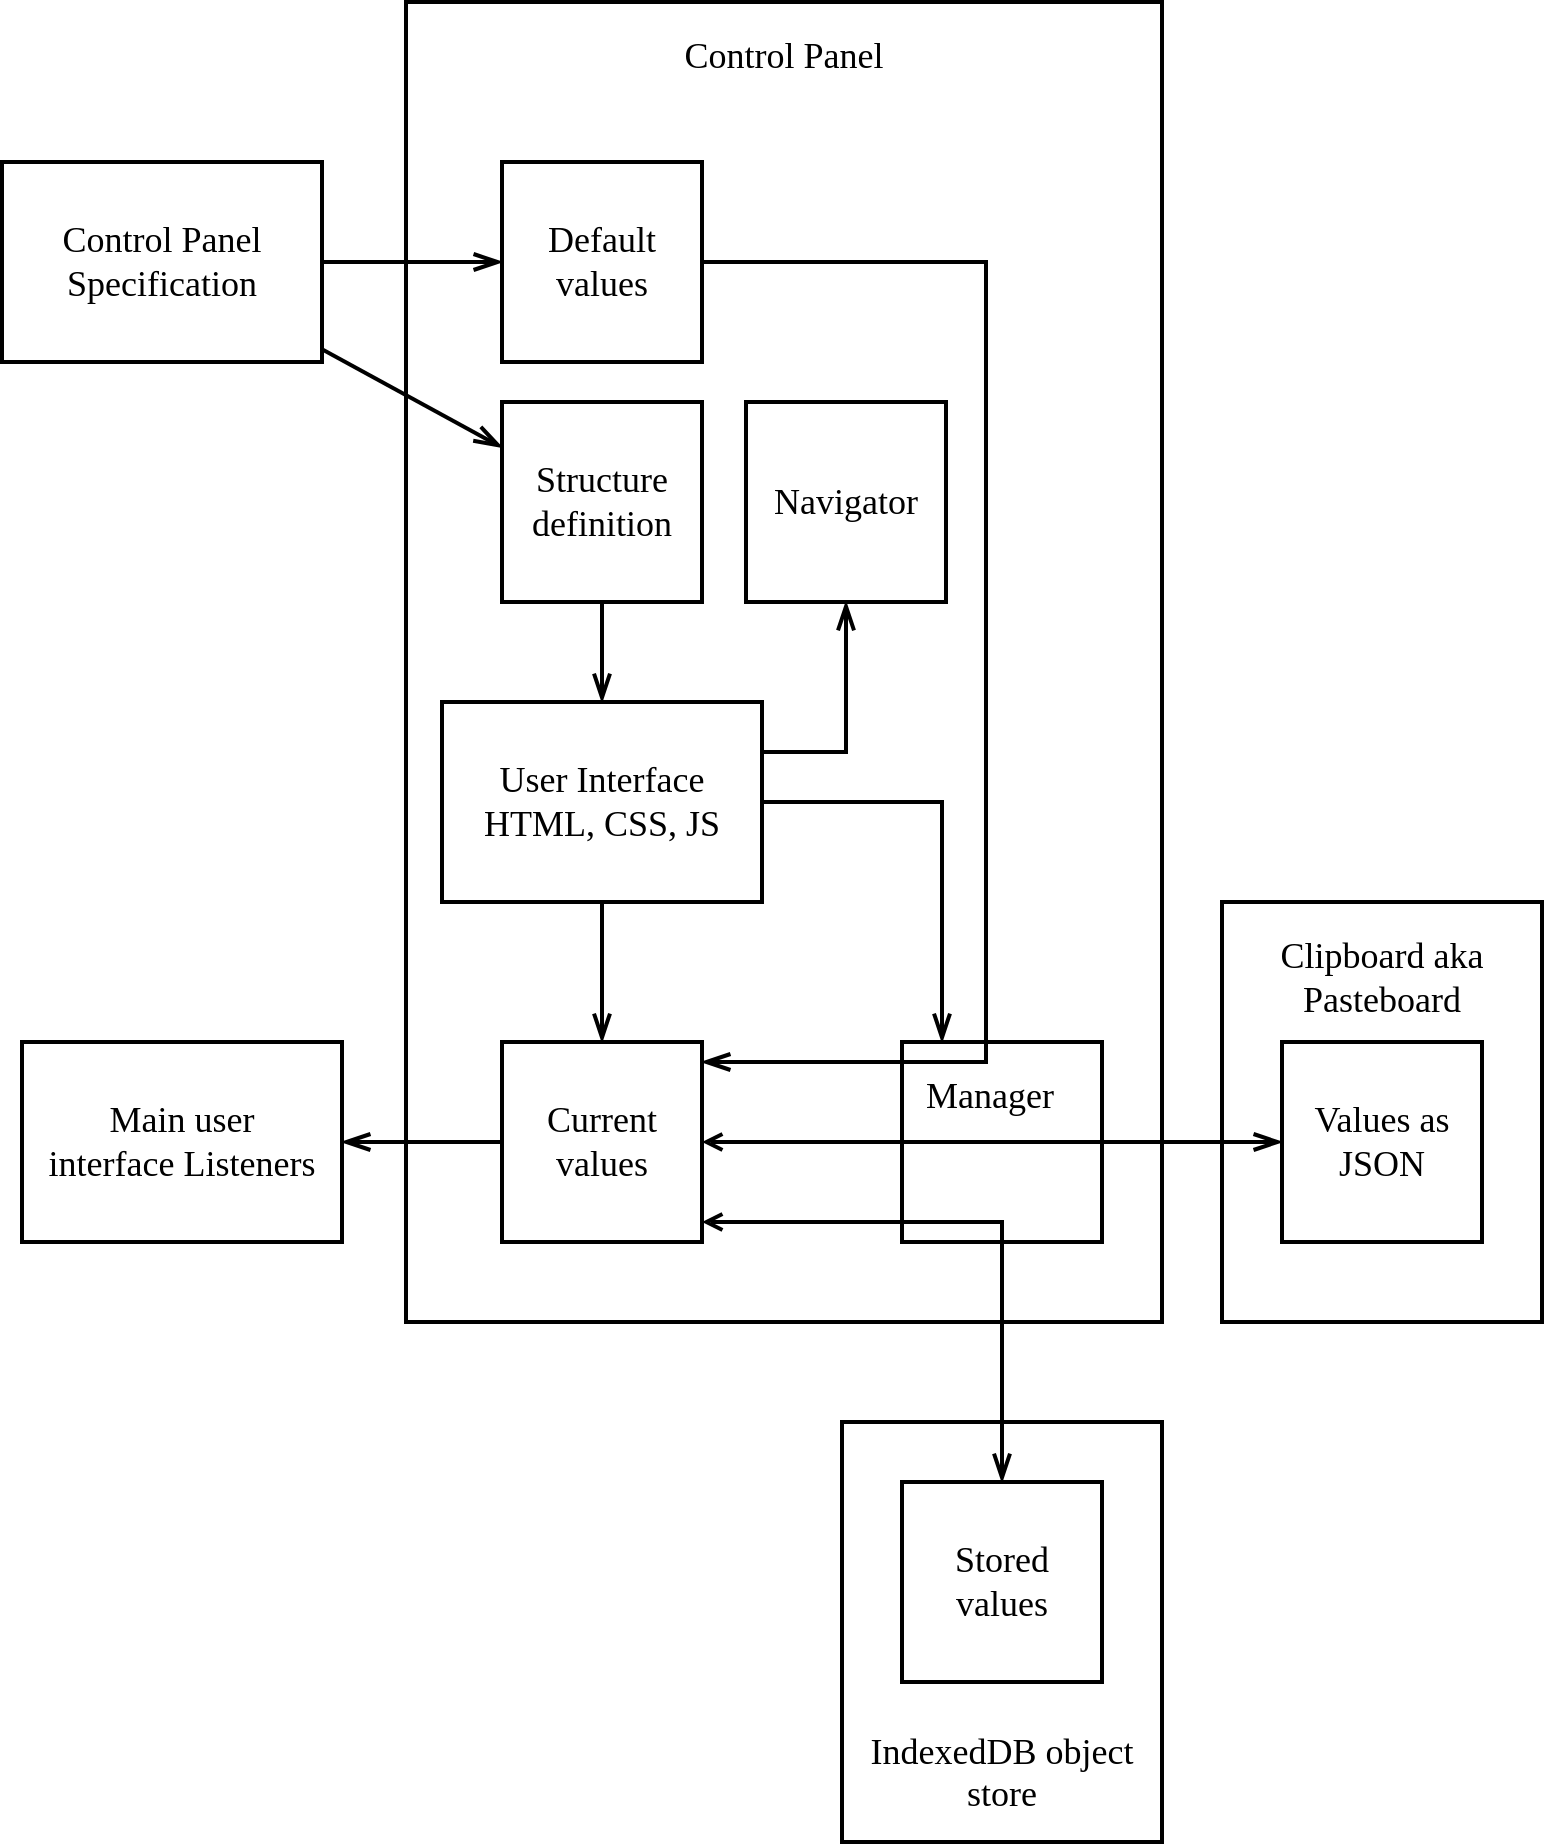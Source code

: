 <mxfile version="13.0.3" type="device"><diagram id="8iaUl4iCqBiWcX7CuOSy" name="Page-1"><mxGraphModel dx="1301" dy="1180" grid="1" gridSize="10" guides="1" tooltips="1" connect="1" arrows="1" fold="1" page="1" pageScale="1" pageWidth="827" pageHeight="1169" background="#ffffff" math="0" shadow="0"><root><mxCell id="0"/><mxCell id="1" parent="0"/><mxCell id="Fm5D-SQ31K8jPGUoVonb-25" value="Control Panel" style="rounded=0;shadow=0;comic=0;labelBackgroundColor=none;strokeColor=#000000;strokeWidth=2;fillColor=none;fontFamily=Verdana;fontSize=18;fontColor=#000000;align=center;arcSize=20;spacingTop=10;spacingLeft=10;spacing=2;spacingBottom=10;spacingRight=10;points=[[0.2, 0], [0.4, 0], [0.6, 0], [0.8, 0], [0.5,1]];whiteSpace=wrap;verticalAlign=top;" parent="1" vertex="1"><mxGeometry x="230" y="100" width="378" height="660" as="geometry"/></mxCell><mxCell id="Fm5D-SQ31K8jPGUoVonb-28" value="" style="endArrow=openThin;html=1;fontSize=18;strokeWidth=2;endFill=0;endSize=10;labelBackgroundColor=none;spacingTop=-55;align=left;rounded=0;elbow=vertical;startArrow=open;startFill=0;" parent="1" source="R9UFI9LdPLoghuVG1u4X-32" target="R9UFI9LdPLoghuVG1u4X-31" edge="1"><mxGeometry width="50" height="50" relative="1" as="geometry"><mxPoint x="438" y="790" as="sourcePoint"/><mxPoint x="988" y="825" as="targetPoint"/></mxGeometry></mxCell><mxCell id="R9UFI9LdPLoghuVG1u4X-20" value="Manager" style="rounded=0;shadow=0;comic=0;labelBackgroundColor=none;strokeColor=#000000;strokeWidth=2;fillColor=none;fontFamily=Verdana;fontSize=18;fontColor=#000000;align=left;arcSize=20;spacingTop=10;spacingLeft=10;spacing=2;spacingBottom=10;spacingRight=10;points=[[0.2, 0], [0.4, 0], [0.6, 0], [0.8, 0], [0.5,1]];whiteSpace=wrap;verticalAlign=top;" vertex="1" parent="1"><mxGeometry x="478" y="620" width="100" height="100" as="geometry"/></mxCell><mxCell id="R9UFI9LdPLoghuVG1u4X-22" value="Clipboard aka Pasteboard" style="rounded=0;shadow=0;comic=0;labelBackgroundColor=none;strokeColor=#000000;strokeWidth=2;fillColor=none;fontFamily=Verdana;fontSize=18;fontColor=#000000;align=center;arcSize=20;spacingTop=10;spacingLeft=10;spacing=2;spacingBottom=10;spacingRight=10;points=[[0.2, 0], [0.4, 0], [0.6, 0], [0.8, 0], [0.5,1]];whiteSpace=wrap;verticalAlign=top;" vertex="1" parent="1"><mxGeometry x="638" y="550" width="160" height="210" as="geometry"/></mxCell><mxCell id="R9UFI9LdPLoghuVG1u4X-23" value="IndexedDB object store" style="rounded=0;shadow=0;comic=0;labelBackgroundColor=none;strokeColor=#000000;strokeWidth=2;fillColor=none;fontFamily=Verdana;fontSize=18;fontColor=#000000;align=center;arcSize=20;spacingTop=10;spacingLeft=10;spacing=2;spacingBottom=10;spacingRight=10;points=[[0.2, 0], [0.4, 0], [0.6, 0], [0.8, 0], [0.5,1]];whiteSpace=wrap;verticalAlign=bottom;" vertex="1" parent="1"><mxGeometry x="448" y="810" width="160" height="210" as="geometry"/></mxCell><mxCell id="R9UFI9LdPLoghuVG1u4X-24" value="" style="endArrow=openThin;html=1;fontSize=18;strokeWidth=2;endFill=0;endSize=10;labelBackgroundColor=none;spacingTop=-55;align=left;rounded=0;elbow=vertical;startArrow=open;startFill=0;edgeStyle=elbowEdgeStyle;exitX=1;exitY=0.9;exitDx=0;exitDy=0;" edge="1" parent="1" source="R9UFI9LdPLoghuVG1u4X-32" target="R9UFI9LdPLoghuVG1u4X-30"><mxGeometry width="50" height="50" relative="1" as="geometry"><mxPoint x="658" y="627.317" as="sourcePoint"/><mxPoint x="848" y="622.683" as="targetPoint"/><Array as="points"><mxPoint x="468" y="710"/></Array></mxGeometry></mxCell><mxCell id="R9UFI9LdPLoghuVG1u4X-25" value="Default values" style="rounded=0;shadow=0;comic=0;labelBackgroundColor=none;strokeColor=#000000;strokeWidth=2;fillColor=none;fontFamily=Verdana;fontSize=18;fontColor=#000000;align=center;arcSize=20;spacingTop=10;spacingLeft=10;spacing=2;spacingBottom=10;spacingRight=10;points=[[0.2, 0], [0.4, 0], [0.6, 0], [0.8, 0], [0.5,1]];whiteSpace=wrap;verticalAlign=middle;" vertex="1" parent="1"><mxGeometry x="278" y="180" width="100" height="100" as="geometry"/></mxCell><mxCell id="R9UFI9LdPLoghuVG1u4X-26" value="Control Panel Specification" style="rounded=0;shadow=0;comic=0;labelBackgroundColor=none;strokeColor=#000000;strokeWidth=2;fillColor=none;fontFamily=Verdana;fontSize=18;fontColor=#000000;align=center;arcSize=20;spacingTop=10;spacingLeft=10;spacing=2;spacingBottom=10;spacingRight=10;points=[[0.2, 0], [0.4, 0], [0.6, 0], [0.8, 0], [0.5,1]];whiteSpace=wrap;verticalAlign=middle;" vertex="1" parent="1"><mxGeometry x="28" y="180" width="160" height="100" as="geometry"/></mxCell><mxCell id="R9UFI9LdPLoghuVG1u4X-27" value="" style="endArrow=openThin;html=1;fontSize=18;strokeWidth=2;endFill=0;endSize=10;labelBackgroundColor=none;spacingTop=-55;align=left;rounded=0;elbow=vertical;" edge="1" parent="1" source="R9UFI9LdPLoghuVG1u4X-26" target="R9UFI9LdPLoghuVG1u4X-25"><mxGeometry width="50" height="50" relative="1" as="geometry"><mxPoint x="723" y="994.0" as="sourcePoint"/><mxPoint x="723" y="1040" as="targetPoint"/></mxGeometry></mxCell><mxCell id="R9UFI9LdPLoghuVG1u4X-28" value="Structure definition" style="rounded=0;shadow=0;comic=0;labelBackgroundColor=none;strokeColor=#000000;strokeWidth=2;fillColor=none;fontFamily=Verdana;fontSize=18;fontColor=#000000;align=center;arcSize=20;spacingTop=10;spacingLeft=10;spacing=2;spacingBottom=10;spacingRight=10;points=[[0.2, 0], [0.4, 0], [0.6, 0], [0.8, 0], [0.5,1]];whiteSpace=wrap;verticalAlign=middle;" vertex="1" parent="1"><mxGeometry x="278" y="300" width="100" height="100" as="geometry"/></mxCell><mxCell id="R9UFI9LdPLoghuVG1u4X-29" value="" style="endArrow=openThin;html=1;fontSize=18;strokeWidth=2;endFill=0;endSize=10;labelBackgroundColor=none;spacingTop=-55;align=left;rounded=0;elbow=vertical;" edge="1" parent="1" source="R9UFI9LdPLoghuVG1u4X-26" target="R9UFI9LdPLoghuVG1u4X-28"><mxGeometry width="50" height="50" relative="1" as="geometry"><mxPoint x="808" y="351.385" as="sourcePoint"/><mxPoint x="698" y="392" as="targetPoint"/></mxGeometry></mxCell><mxCell id="R9UFI9LdPLoghuVG1u4X-30" value="Stored values" style="rounded=0;shadow=0;comic=0;labelBackgroundColor=none;strokeColor=#000000;strokeWidth=2;fillColor=none;fontFamily=Verdana;fontSize=18;fontColor=#000000;align=center;arcSize=20;spacingTop=10;spacingLeft=10;spacing=2;spacingBottom=10;spacingRight=10;points=[[0.2, 0], [0.4, 0], [0.6, 0], [0.8, 0], [0.5,1]];whiteSpace=wrap;verticalAlign=middle;" vertex="1" parent="1"><mxGeometry x="478" y="840" width="100" height="100" as="geometry"/></mxCell><mxCell id="R9UFI9LdPLoghuVG1u4X-31" value="Values as JSON" style="rounded=0;shadow=0;comic=0;labelBackgroundColor=none;strokeColor=#000000;strokeWidth=2;fillColor=none;fontFamily=Verdana;fontSize=18;fontColor=#000000;align=center;arcSize=20;spacingTop=10;spacingLeft=10;spacing=2;spacingBottom=10;spacingRight=10;points=[[0.2, 0], [0.4, 0], [0.6, 0], [0.8, 0], [0.5,1]];whiteSpace=wrap;verticalAlign=middle;" vertex="1" parent="1"><mxGeometry x="668" y="620" width="100" height="100" as="geometry"/></mxCell><mxCell id="R9UFI9LdPLoghuVG1u4X-32" value="Current values" style="rounded=0;shadow=0;comic=0;labelBackgroundColor=none;strokeColor=#000000;strokeWidth=2;fillColor=none;fontFamily=Verdana;fontSize=18;fontColor=#000000;align=center;arcSize=20;spacingTop=10;spacingLeft=10;spacing=2;spacingBottom=10;spacingRight=10;points=[[1, 0.1], [1, 0.5], [1, 0.9]]; whiteSpace=wrap;verticalAlign=middle;whiteSpace=wrap;" vertex="1" parent="1"><mxGeometry x="278" y="620" width="100" height="100" as="geometry"/></mxCell><mxCell id="R9UFI9LdPLoghuVG1u4X-33" value="User Interface HTML, CSS, JS" style="rounded=0;shadow=0;comic=0;labelBackgroundColor=none;strokeColor=#000000;strokeWidth=2;fillColor=none;fontFamily=Verdana;fontSize=18;fontColor=#000000;align=center;arcSize=20;spacingTop=10;spacingLeft=10;spacing=2;spacingBottom=10;spacingRight=10;points=[[0.2, 0], [0.4, 0], [0.6, 0], [0.8, 0], [0.5,1], [1, 0.25], [1, 0.75]];whiteSpace=wrap;verticalAlign=middle;" vertex="1" parent="1"><mxGeometry x="248" y="450" width="160" height="100" as="geometry"/></mxCell><mxCell id="R9UFI9LdPLoghuVG1u4X-34" value="" style="endArrow=openThin;html=1;fontSize=18;strokeWidth=2;endFill=0;endSize=10;labelBackgroundColor=none;spacingTop=-55;align=left;rounded=0;elbow=vertical;" edge="1" parent="1" source="R9UFI9LdPLoghuVG1u4X-28" target="R9UFI9LdPLoghuVG1u4X-33"><mxGeometry width="50" height="50" relative="1" as="geometry"><mxPoint x="158" y="349.245" as="sourcePoint"/><mxPoint x="288" y="378.679" as="targetPoint"/></mxGeometry></mxCell><mxCell id="R9UFI9LdPLoghuVG1u4X-36" value="" style="endArrow=openThin;html=1;fontSize=18;strokeWidth=2;endFill=0;endSize=10;labelBackgroundColor=none;spacingTop=-55;align=left;rounded=0;edgeStyle=elbowEdgeStyle;entryX=1;entryY=0.1;entryDx=0;entryDy=0;" edge="1" parent="1" source="R9UFI9LdPLoghuVG1u4X-25" target="R9UFI9LdPLoghuVG1u4X-32"><mxGeometry width="50" height="50" relative="1" as="geometry"><mxPoint x="388" y="440" as="sourcePoint"/><mxPoint x="188" y="620" as="targetPoint"/><Array as="points"><mxPoint x="520" y="450"/><mxPoint x="568" y="620"/></Array></mxGeometry></mxCell><mxCell id="R9UFI9LdPLoghuVG1u4X-37" value="" style="endArrow=openThin;html=1;fontSize=18;strokeWidth=2;endFill=0;endSize=10;labelBackgroundColor=none;spacingTop=-55;align=left;rounded=0;elbow=vertical;entryX=0.2;entryY=0;entryDx=0;entryDy=0;edgeStyle=elbowEdgeStyle;" edge="1" parent="1" source="R9UFI9LdPLoghuVG1u4X-33" target="R9UFI9LdPLoghuVG1u4X-20"><mxGeometry width="50" height="50" relative="1" as="geometry"><mxPoint x="328" y="440" as="sourcePoint"/><mxPoint x="458" y="440" as="targetPoint"/><Array as="points"><mxPoint x="390" y="500"/></Array></mxGeometry></mxCell><mxCell id="R9UFI9LdPLoghuVG1u4X-38" value="Navigator" style="rounded=0;shadow=0;comic=0;labelBackgroundColor=none;strokeColor=#000000;strokeWidth=2;fillColor=none;fontFamily=Verdana;fontSize=18;fontColor=#000000;align=center;arcSize=20;spacingTop=0;spacingLeft=0;spacing=2;spacingBottom=0;spacingRight=0;points=[[0.2, 0], [0.4, 0], [0.6, 0], [0.8, 0], [0.5,1]];whiteSpace=wrap;verticalAlign=middle;" vertex="1" parent="1"><mxGeometry x="400" y="300" width="100" height="100" as="geometry"/></mxCell><mxCell id="R9UFI9LdPLoghuVG1u4X-39" value="" style="endArrow=openThin;html=1;fontSize=18;strokeWidth=2;endFill=0;endSize=10;labelBackgroundColor=none;spacingTop=-55;align=left;rounded=0;exitX=1;exitY=0.25;exitDx=0;exitDy=0;edgeStyle=elbowEdgeStyle;elbow=vertical;entryX=0.5;entryY=1;entryDx=0;entryDy=0;" edge="1" parent="1" source="R9UFI9LdPLoghuVG1u4X-33" target="R9UFI9LdPLoghuVG1u4X-38"><mxGeometry width="50" height="50" relative="1" as="geometry"><mxPoint x="508" y="440" as="sourcePoint"/><mxPoint x="508" y="580" as="targetPoint"/><Array as="points"><mxPoint x="430" y="475"/></Array></mxGeometry></mxCell><mxCell id="R9UFI9LdPLoghuVG1u4X-40" value="Main user interface Listeners" style="rounded=0;shadow=0;comic=0;labelBackgroundColor=none;strokeColor=#000000;strokeWidth=2;fillColor=none;fontFamily=Verdana;fontSize=18;fontColor=#000000;align=center;arcSize=20;spacingTop=10;spacingLeft=10;spacing=2;spacingBottom=10;spacingRight=10;points=[[0.2, 0], [0.4, 0], [0.6, 0], [0.8, 0], [0.5,1]];whiteSpace=wrap;verticalAlign=middle;" vertex="1" parent="1"><mxGeometry x="38" y="620" width="160" height="100" as="geometry"/></mxCell><mxCell id="R9UFI9LdPLoghuVG1u4X-41" value="" style="endArrow=openThin;html=1;fontSize=18;strokeWidth=2;endFill=0;endSize=10;labelBackgroundColor=none;spacingTop=-55;align=left;rounded=0;elbow=vertical;" edge="1" parent="1" source="R9UFI9LdPLoghuVG1u4X-32" target="R9UFI9LdPLoghuVG1u4X-40"><mxGeometry width="50" height="50" relative="1" as="geometry"><mxPoint x="198.0" y="483.636" as="sourcePoint"/><mxPoint x="288.0" y="532.727" as="targetPoint"/></mxGeometry></mxCell><mxCell id="R9UFI9LdPLoghuVG1u4X-42" value="" style="endArrow=openThin;html=1;fontSize=18;strokeWidth=2;endFill=0;endSize=10;labelBackgroundColor=none;spacingTop=-55;align=left;rounded=0;elbow=vertical;" edge="1" parent="1" source="R9UFI9LdPLoghuVG1u4X-33" target="R9UFI9LdPLoghuVG1u4X-32"><mxGeometry width="50" height="50" relative="1" as="geometry"><mxPoint x="378.667" y="460" as="sourcePoint"/><mxPoint x="419.333" y="410" as="targetPoint"/></mxGeometry></mxCell></root></mxGraphModel></diagram></mxfile>